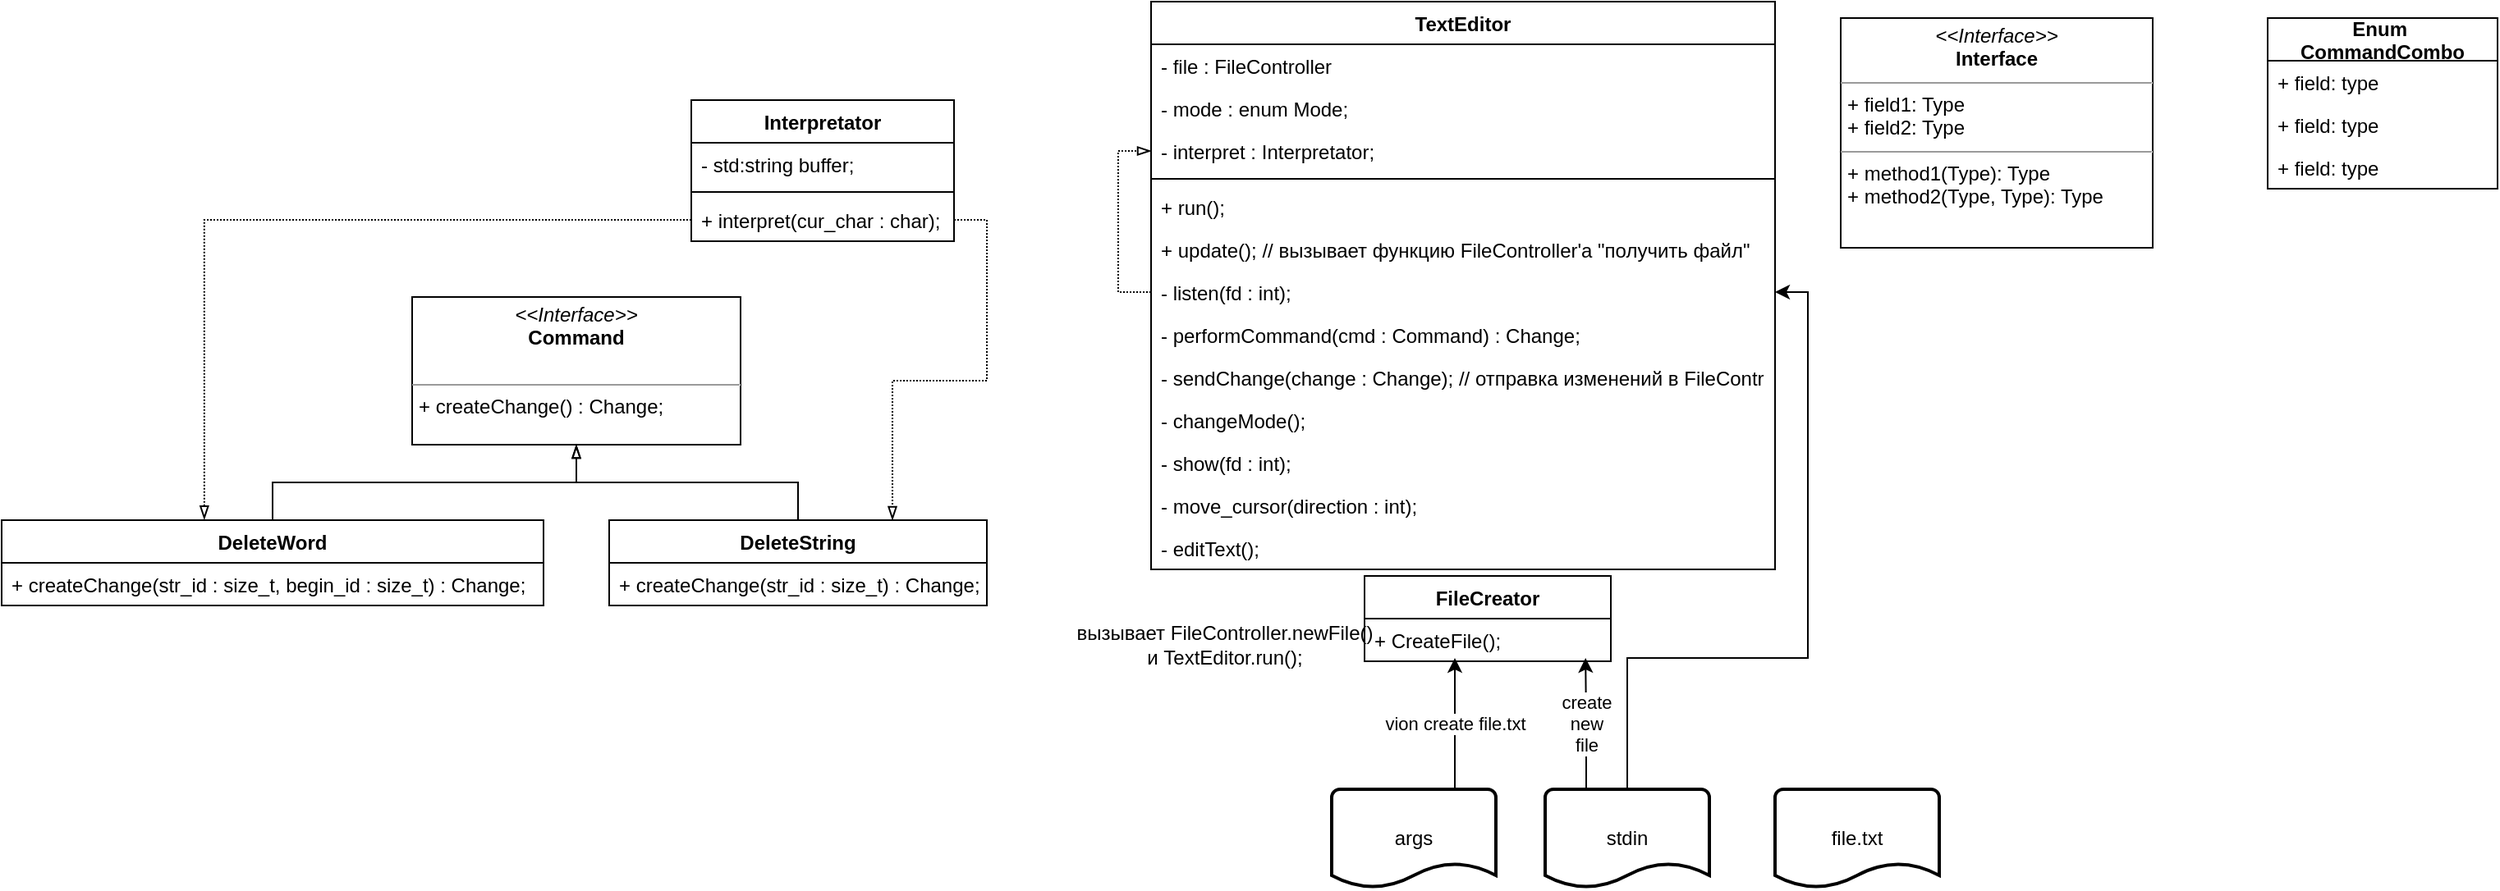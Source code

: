 <mxfile version="13.9.3" type="github">
  <diagram name="Page-1" id="c4acf3e9-155e-7222-9cf6-157b1a14988f">
    <mxGraphModel dx="2653" dy="543" grid="1" gridSize="10" guides="1" tooltips="1" connect="1" arrows="1" fold="1" page="1" pageScale="1" pageWidth="850" pageHeight="1100" background="#ffffff" math="0" shadow="0">
      <root>
        <mxCell id="0" />
        <mxCell id="1" parent="0" />
        <mxCell id="5d2195bd80daf111-18" value="&lt;p style=&quot;margin:0px;margin-top:4px;text-align:center;&quot;&gt;&lt;i&gt;&amp;lt;&amp;lt;Interface&amp;gt;&amp;gt;&lt;/i&gt;&lt;br/&gt;&lt;b&gt;Interface&lt;/b&gt;&lt;/p&gt;&lt;hr size=&quot;1&quot;/&gt;&lt;p style=&quot;margin:0px;margin-left:4px;&quot;&gt;+ field1: Type&lt;br/&gt;+ field2: Type&lt;/p&gt;&lt;hr size=&quot;1&quot;/&gt;&lt;p style=&quot;margin:0px;margin-left:4px;&quot;&gt;+ method1(Type): Type&lt;br/&gt;+ method2(Type, Type): Type&lt;/p&gt;" style="verticalAlign=top;align=left;overflow=fill;fontSize=12;fontFamily=Helvetica;html=1;rounded=0;shadow=0;comic=0;labelBackgroundColor=none;strokeWidth=1" parent="1" vertex="1">
          <mxGeometry x="260" y="10" width="190" height="140" as="geometry" />
        </mxCell>
        <mxCell id="VCcq0XsR7xSi-hLQ08Bg-1" value="FileCreator" style="swimlane;fontStyle=1;align=center;verticalAlign=top;childLayout=stackLayout;horizontal=1;startSize=26;horizontalStack=0;resizeParent=1;resizeParentMax=0;resizeLast=0;collapsible=1;marginBottom=0;" vertex="1" parent="1">
          <mxGeometry x="-30" y="350" width="150" height="52" as="geometry" />
        </mxCell>
        <mxCell id="VCcq0XsR7xSi-hLQ08Bg-4" value="+ CreateFile();" style="text;strokeColor=none;fillColor=none;align=left;verticalAlign=top;spacingLeft=4;spacingRight=4;overflow=hidden;rotatable=0;points=[[0,0.5],[1,0.5]];portConstraint=eastwest;" vertex="1" parent="VCcq0XsR7xSi-hLQ08Bg-1">
          <mxGeometry y="26" width="150" height="26" as="geometry" />
        </mxCell>
        <mxCell id="VCcq0XsR7xSi-hLQ08Bg-8" value="create&lt;br&gt;new&lt;br&gt;file" style="edgeStyle=orthogonalEdgeStyle;rounded=0;orthogonalLoop=1;jettySize=auto;html=1;exitX=0.25;exitY=0;exitDx=0;exitDy=0;exitPerimeter=0;" edge="1" parent="1" source="VCcq0XsR7xSi-hLQ08Bg-5">
          <mxGeometry relative="1" as="geometry">
            <mxPoint x="104.588" y="400" as="targetPoint" />
          </mxGeometry>
        </mxCell>
        <mxCell id="VCcq0XsR7xSi-hLQ08Bg-25" style="edgeStyle=orthogonalEdgeStyle;rounded=0;orthogonalLoop=1;jettySize=auto;html=1;exitX=0.5;exitY=0;exitDx=0;exitDy=0;exitPerimeter=0;entryX=1;entryY=0.5;entryDx=0;entryDy=0;" edge="1" parent="1" source="VCcq0XsR7xSi-hLQ08Bg-5" target="VCcq0XsR7xSi-hLQ08Bg-17">
          <mxGeometry relative="1" as="geometry">
            <Array as="points">
              <mxPoint x="130" y="400" />
              <mxPoint x="240" y="400" />
              <mxPoint x="240" y="177" />
            </Array>
          </mxGeometry>
        </mxCell>
        <mxCell id="VCcq0XsR7xSi-hLQ08Bg-5" value="stdin" style="strokeWidth=2;html=1;shape=mxgraph.flowchart.document2;whiteSpace=wrap;size=0.25;" vertex="1" parent="1">
          <mxGeometry x="80" y="480" width="100" height="60" as="geometry" />
        </mxCell>
        <mxCell id="VCcq0XsR7xSi-hLQ08Bg-6" value="file.txt" style="strokeWidth=2;html=1;shape=mxgraph.flowchart.document2;whiteSpace=wrap;size=0.25;" vertex="1" parent="1">
          <mxGeometry x="220" y="480" width="100" height="60" as="geometry" />
        </mxCell>
        <mxCell id="VCcq0XsR7xSi-hLQ08Bg-7" value="вызывает FileController.newFile() и TextEditor.run();" style="text;html=1;strokeColor=none;fillColor=none;align=center;verticalAlign=middle;whiteSpace=wrap;rounded=0;" vertex="1" parent="1">
          <mxGeometry x="-210" y="382" width="190" height="20" as="geometry" />
        </mxCell>
        <mxCell id="VCcq0XsR7xSi-hLQ08Bg-11" value="vion create file.txt" style="edgeStyle=orthogonalEdgeStyle;rounded=0;orthogonalLoop=1;jettySize=auto;html=1;exitX=0.75;exitY=0;exitDx=0;exitDy=0;exitPerimeter=0;" edge="1" parent="1" source="VCcq0XsR7xSi-hLQ08Bg-10">
          <mxGeometry relative="1" as="geometry">
            <mxPoint x="25" y="400" as="targetPoint" />
          </mxGeometry>
        </mxCell>
        <mxCell id="VCcq0XsR7xSi-hLQ08Bg-10" value="args" style="strokeWidth=2;html=1;shape=mxgraph.flowchart.document2;whiteSpace=wrap;size=0.25;" vertex="1" parent="1">
          <mxGeometry x="-50" y="480" width="100" height="60" as="geometry" />
        </mxCell>
        <mxCell id="VCcq0XsR7xSi-hLQ08Bg-12" value="TextEditor" style="swimlane;fontStyle=1;align=center;verticalAlign=top;childLayout=stackLayout;horizontal=1;startSize=26;horizontalStack=0;resizeParent=1;resizeParentMax=0;resizeLast=0;collapsible=1;marginBottom=0;" vertex="1" parent="1">
          <mxGeometry x="-160" width="380" height="346" as="geometry" />
        </mxCell>
        <mxCell id="VCcq0XsR7xSi-hLQ08Bg-13" value="- file : FileController" style="text;strokeColor=none;fillColor=none;align=left;verticalAlign=top;spacingLeft=4;spacingRight=4;overflow=hidden;rotatable=0;points=[[0,0.5],[1,0.5]];portConstraint=eastwest;" vertex="1" parent="VCcq0XsR7xSi-hLQ08Bg-12">
          <mxGeometry y="26" width="380" height="26" as="geometry" />
        </mxCell>
        <mxCell id="VCcq0XsR7xSi-hLQ08Bg-20" value="- mode : enum Mode;" style="text;strokeColor=none;fillColor=none;align=left;verticalAlign=top;spacingLeft=4;spacingRight=4;overflow=hidden;rotatable=0;points=[[0,0.5],[1,0.5]];portConstraint=eastwest;" vertex="1" parent="VCcq0XsR7xSi-hLQ08Bg-12">
          <mxGeometry y="52" width="380" height="26" as="geometry" />
        </mxCell>
        <mxCell id="VCcq0XsR7xSi-hLQ08Bg-49" value="- interpret : Interpretator;" style="text;strokeColor=none;fillColor=none;align=left;verticalAlign=top;spacingLeft=4;spacingRight=4;overflow=hidden;rotatable=0;points=[[0,0.5],[1,0.5]];portConstraint=eastwest;" vertex="1" parent="VCcq0XsR7xSi-hLQ08Bg-12">
          <mxGeometry y="78" width="380" height="26" as="geometry" />
        </mxCell>
        <mxCell id="VCcq0XsR7xSi-hLQ08Bg-14" value="" style="line;strokeWidth=1;fillColor=none;align=left;verticalAlign=middle;spacingTop=-1;spacingLeft=3;spacingRight=3;rotatable=0;labelPosition=right;points=[];portConstraint=eastwest;" vertex="1" parent="VCcq0XsR7xSi-hLQ08Bg-12">
          <mxGeometry y="104" width="380" height="8" as="geometry" />
        </mxCell>
        <mxCell id="VCcq0XsR7xSi-hLQ08Bg-15" value="+ run();" style="text;strokeColor=none;fillColor=none;align=left;verticalAlign=top;spacingLeft=4;spacingRight=4;overflow=hidden;rotatable=0;points=[[0,0.5],[1,0.5]];portConstraint=eastwest;" vertex="1" parent="VCcq0XsR7xSi-hLQ08Bg-12">
          <mxGeometry y="112" width="380" height="26" as="geometry" />
        </mxCell>
        <mxCell id="VCcq0XsR7xSi-hLQ08Bg-23" value="+ update(); // вызывает функцию FileController&#39;а &quot;получить файл&quot;" style="text;strokeColor=none;fillColor=none;align=left;verticalAlign=top;spacingLeft=4;spacingRight=4;overflow=hidden;rotatable=0;points=[[0,0.5],[1,0.5]];portConstraint=eastwest;" vertex="1" parent="VCcq0XsR7xSi-hLQ08Bg-12">
          <mxGeometry y="138" width="380" height="26" as="geometry" />
        </mxCell>
        <mxCell id="VCcq0XsR7xSi-hLQ08Bg-50" style="edgeStyle=orthogonalEdgeStyle;rounded=0;orthogonalLoop=1;jettySize=auto;html=1;exitX=0;exitY=0.5;exitDx=0;exitDy=0;entryX=0;entryY=0.5;entryDx=0;entryDy=0;dashed=1;dashPattern=1 1;endArrow=blockThin;endFill=0;" edge="1" parent="VCcq0XsR7xSi-hLQ08Bg-12" source="VCcq0XsR7xSi-hLQ08Bg-17" target="VCcq0XsR7xSi-hLQ08Bg-49">
          <mxGeometry relative="1" as="geometry" />
        </mxCell>
        <mxCell id="VCcq0XsR7xSi-hLQ08Bg-17" value="- listen(fd : int);" style="text;strokeColor=none;fillColor=none;align=left;verticalAlign=top;spacingLeft=4;spacingRight=4;overflow=hidden;rotatable=0;points=[[0,0.5],[1,0.5]];portConstraint=eastwest;" vertex="1" parent="VCcq0XsR7xSi-hLQ08Bg-12">
          <mxGeometry y="164" width="380" height="26" as="geometry" />
        </mxCell>
        <mxCell id="VCcq0XsR7xSi-hLQ08Bg-19" value="- performCommand(cmd : Command) : Change;" style="text;strokeColor=none;fillColor=none;align=left;verticalAlign=top;spacingLeft=4;spacingRight=4;overflow=hidden;rotatable=0;points=[[0,0.5],[1,0.5]];portConstraint=eastwest;" vertex="1" parent="VCcq0XsR7xSi-hLQ08Bg-12">
          <mxGeometry y="190" width="380" height="26" as="geometry" />
        </mxCell>
        <mxCell id="VCcq0XsR7xSi-hLQ08Bg-37" value="- sendChange(change : Change); // отправка изменений в FileContr" style="text;strokeColor=none;fillColor=none;align=left;verticalAlign=top;spacingLeft=4;spacingRight=4;overflow=hidden;rotatable=0;points=[[0,0.5],[1,0.5]];portConstraint=eastwest;" vertex="1" parent="VCcq0XsR7xSi-hLQ08Bg-12">
          <mxGeometry y="216" width="380" height="26" as="geometry" />
        </mxCell>
        <mxCell id="VCcq0XsR7xSi-hLQ08Bg-21" value="- changeMode();" style="text;strokeColor=none;fillColor=none;align=left;verticalAlign=top;spacingLeft=4;spacingRight=4;overflow=hidden;rotatable=0;points=[[0,0.5],[1,0.5]];portConstraint=eastwest;" vertex="1" parent="VCcq0XsR7xSi-hLQ08Bg-12">
          <mxGeometry y="242" width="380" height="26" as="geometry" />
        </mxCell>
        <mxCell id="VCcq0XsR7xSi-hLQ08Bg-18" value="- show(fd : int);" style="text;strokeColor=none;fillColor=none;align=left;verticalAlign=top;spacingLeft=4;spacingRight=4;overflow=hidden;rotatable=0;points=[[0,0.5],[1,0.5]];portConstraint=eastwest;" vertex="1" parent="VCcq0XsR7xSi-hLQ08Bg-12">
          <mxGeometry y="268" width="380" height="26" as="geometry" />
        </mxCell>
        <mxCell id="VCcq0XsR7xSi-hLQ08Bg-16" value="- move_cursor(direction : int);" style="text;strokeColor=none;fillColor=none;align=left;verticalAlign=top;spacingLeft=4;spacingRight=4;overflow=hidden;rotatable=0;points=[[0,0.5],[1,0.5]];portConstraint=eastwest;" vertex="1" parent="VCcq0XsR7xSi-hLQ08Bg-12">
          <mxGeometry y="294" width="380" height="26" as="geometry" />
        </mxCell>
        <mxCell id="VCcq0XsR7xSi-hLQ08Bg-22" value="- editText();" style="text;strokeColor=none;fillColor=none;align=left;verticalAlign=top;spacingLeft=4;spacingRight=4;overflow=hidden;rotatable=0;points=[[0,0.5],[1,0.5]];portConstraint=eastwest;" vertex="1" parent="VCcq0XsR7xSi-hLQ08Bg-12">
          <mxGeometry y="320" width="380" height="26" as="geometry" />
        </mxCell>
        <mxCell id="VCcq0XsR7xSi-hLQ08Bg-34" style="edgeStyle=orthogonalEdgeStyle;rounded=0;orthogonalLoop=1;jettySize=auto;html=1;exitX=0.5;exitY=0;exitDx=0;exitDy=0;entryX=0.5;entryY=1;entryDx=0;entryDy=0;endArrow=blockThin;endFill=0;" edge="1" parent="1" source="VCcq0XsR7xSi-hLQ08Bg-27" target="VCcq0XsR7xSi-hLQ08Bg-33">
          <mxGeometry relative="1" as="geometry" />
        </mxCell>
        <mxCell id="VCcq0XsR7xSi-hLQ08Bg-27" value="DeleteString" style="swimlane;fontStyle=1;align=center;verticalAlign=top;childLayout=stackLayout;horizontal=1;startSize=26;horizontalStack=0;resizeParent=1;resizeParentMax=0;resizeLast=0;collapsible=1;marginBottom=0;" vertex="1" parent="1">
          <mxGeometry x="-490" y="316" width="230" height="52" as="geometry" />
        </mxCell>
        <mxCell id="VCcq0XsR7xSi-hLQ08Bg-30" value="+ createChange(str_id : size_t) : Change;" style="text;strokeColor=none;fillColor=none;align=left;verticalAlign=top;spacingLeft=4;spacingRight=4;overflow=hidden;rotatable=0;points=[[0,0.5],[1,0.5]];portConstraint=eastwest;" vertex="1" parent="VCcq0XsR7xSi-hLQ08Bg-27">
          <mxGeometry y="26" width="230" height="26" as="geometry" />
        </mxCell>
        <mxCell id="VCcq0XsR7xSi-hLQ08Bg-35" style="edgeStyle=orthogonalEdgeStyle;rounded=0;orthogonalLoop=1;jettySize=auto;html=1;exitX=0.5;exitY=0;exitDx=0;exitDy=0;endArrow=blockThin;endFill=0;" edge="1" parent="1" source="VCcq0XsR7xSi-hLQ08Bg-31" target="VCcq0XsR7xSi-hLQ08Bg-33">
          <mxGeometry relative="1" as="geometry" />
        </mxCell>
        <mxCell id="VCcq0XsR7xSi-hLQ08Bg-31" value="DeleteWord" style="swimlane;fontStyle=1;align=center;verticalAlign=top;childLayout=stackLayout;horizontal=1;startSize=26;horizontalStack=0;resizeParent=1;resizeParentMax=0;resizeLast=0;collapsible=1;marginBottom=0;" vertex="1" parent="1">
          <mxGeometry x="-860" y="316" width="330" height="52" as="geometry" />
        </mxCell>
        <mxCell id="VCcq0XsR7xSi-hLQ08Bg-32" value="+ createChange(str_id : size_t, begin_id : size_t) : Change;" style="text;strokeColor=none;fillColor=none;align=left;verticalAlign=top;spacingLeft=4;spacingRight=4;overflow=hidden;rotatable=0;points=[[0,0.5],[1,0.5]];portConstraint=eastwest;" vertex="1" parent="VCcq0XsR7xSi-hLQ08Bg-31">
          <mxGeometry y="26" width="330" height="26" as="geometry" />
        </mxCell>
        <mxCell id="VCcq0XsR7xSi-hLQ08Bg-33" value="&lt;p style=&quot;margin: 0px ; margin-top: 4px ; text-align: center&quot;&gt;&lt;i&gt;&amp;lt;&amp;lt;Interface&amp;gt;&amp;gt;&lt;/i&gt;&lt;br&gt;&lt;b&gt;Command&lt;/b&gt;&lt;/p&gt;&lt;br&gt;&lt;hr size=&quot;1&quot;&gt;&lt;p style=&quot;margin: 0px ; margin-left: 4px&quot;&gt;+ createChange() : Change;&lt;/p&gt;" style="verticalAlign=top;align=left;overflow=fill;fontSize=12;fontFamily=Helvetica;html=1;rounded=0;shadow=0;comic=0;labelBackgroundColor=none;strokeWidth=1" vertex="1" parent="1">
          <mxGeometry x="-610" y="180" width="200" height="90" as="geometry" />
        </mxCell>
        <mxCell id="VCcq0XsR7xSi-hLQ08Bg-36" value="" style="shape=image;html=1;verticalAlign=top;verticalLabelPosition=bottom;labelBackgroundColor=#ffffff;imageAspect=0;aspect=fixed;image=https://cdn4.iconfinder.com/data/icons/essential-app-1/16/dot-more-menu-hide-128.png" vertex="1" parent="1">
          <mxGeometry x="-525" y="326" width="30" height="30" as="geometry" />
        </mxCell>
        <mxCell id="VCcq0XsR7xSi-hLQ08Bg-39" value="Interpretator" style="swimlane;fontStyle=1;align=center;verticalAlign=top;childLayout=stackLayout;horizontal=1;startSize=26;horizontalStack=0;resizeParent=1;resizeParentMax=0;resizeLast=0;collapsible=1;marginBottom=0;" vertex="1" parent="1">
          <mxGeometry x="-440" y="60" width="160" height="86" as="geometry" />
        </mxCell>
        <mxCell id="VCcq0XsR7xSi-hLQ08Bg-40" value="- std:string buffer;" style="text;strokeColor=none;fillColor=none;align=left;verticalAlign=top;spacingLeft=4;spacingRight=4;overflow=hidden;rotatable=0;points=[[0,0.5],[1,0.5]];portConstraint=eastwest;" vertex="1" parent="VCcq0XsR7xSi-hLQ08Bg-39">
          <mxGeometry y="26" width="160" height="26" as="geometry" />
        </mxCell>
        <mxCell id="VCcq0XsR7xSi-hLQ08Bg-41" value="" style="line;strokeWidth=1;fillColor=none;align=left;verticalAlign=middle;spacingTop=-1;spacingLeft=3;spacingRight=3;rotatable=0;labelPosition=right;points=[];portConstraint=eastwest;" vertex="1" parent="VCcq0XsR7xSi-hLQ08Bg-39">
          <mxGeometry y="52" width="160" height="8" as="geometry" />
        </mxCell>
        <mxCell id="VCcq0XsR7xSi-hLQ08Bg-42" value="+ interpret(cur_char : char);" style="text;strokeColor=none;fillColor=none;align=left;verticalAlign=top;spacingLeft=4;spacingRight=4;overflow=hidden;rotatable=0;points=[[0,0.5],[1,0.5]];portConstraint=eastwest;" vertex="1" parent="VCcq0XsR7xSi-hLQ08Bg-39">
          <mxGeometry y="60" width="160" height="26" as="geometry" />
        </mxCell>
        <mxCell id="VCcq0XsR7xSi-hLQ08Bg-43" value="Enum &#xa;CommandCombo" style="swimlane;fontStyle=1;childLayout=stackLayout;horizontal=1;startSize=26;fillColor=none;horizontalStack=0;resizeParent=1;resizeParentMax=0;resizeLast=0;collapsible=1;marginBottom=0;" vertex="1" parent="1">
          <mxGeometry x="520" y="10" width="140" height="104" as="geometry" />
        </mxCell>
        <mxCell id="VCcq0XsR7xSi-hLQ08Bg-44" value="+ field: type" style="text;strokeColor=none;fillColor=none;align=left;verticalAlign=top;spacingLeft=4;spacingRight=4;overflow=hidden;rotatable=0;points=[[0,0.5],[1,0.5]];portConstraint=eastwest;" vertex="1" parent="VCcq0XsR7xSi-hLQ08Bg-43">
          <mxGeometry y="26" width="140" height="26" as="geometry" />
        </mxCell>
        <mxCell id="VCcq0XsR7xSi-hLQ08Bg-45" value="+ field: type" style="text;strokeColor=none;fillColor=none;align=left;verticalAlign=top;spacingLeft=4;spacingRight=4;overflow=hidden;rotatable=0;points=[[0,0.5],[1,0.5]];portConstraint=eastwest;" vertex="1" parent="VCcq0XsR7xSi-hLQ08Bg-43">
          <mxGeometry y="52" width="140" height="26" as="geometry" />
        </mxCell>
        <mxCell id="VCcq0XsR7xSi-hLQ08Bg-46" value="+ field: type" style="text;strokeColor=none;fillColor=none;align=left;verticalAlign=top;spacingLeft=4;spacingRight=4;overflow=hidden;rotatable=0;points=[[0,0.5],[1,0.5]];portConstraint=eastwest;" vertex="1" parent="VCcq0XsR7xSi-hLQ08Bg-43">
          <mxGeometry y="78" width="140" height="26" as="geometry" />
        </mxCell>
        <mxCell id="VCcq0XsR7xSi-hLQ08Bg-47" style="edgeStyle=orthogonalEdgeStyle;rounded=0;orthogonalLoop=1;jettySize=auto;html=1;exitX=1;exitY=0.5;exitDx=0;exitDy=0;entryX=0.75;entryY=0;entryDx=0;entryDy=0;endArrow=blockThin;endFill=0;dashed=1;dashPattern=1 1;" edge="1" parent="1" source="VCcq0XsR7xSi-hLQ08Bg-42" target="VCcq0XsR7xSi-hLQ08Bg-27">
          <mxGeometry relative="1" as="geometry" />
        </mxCell>
        <mxCell id="VCcq0XsR7xSi-hLQ08Bg-48" style="edgeStyle=orthogonalEdgeStyle;rounded=0;orthogonalLoop=1;jettySize=auto;html=1;exitX=0;exitY=0.5;exitDx=0;exitDy=0;entryX=0.374;entryY=-0.007;entryDx=0;entryDy=0;entryPerimeter=0;endArrow=blockThin;endFill=0;dashed=1;dashPattern=1 1;" edge="1" parent="1" source="VCcq0XsR7xSi-hLQ08Bg-42" target="VCcq0XsR7xSi-hLQ08Bg-31">
          <mxGeometry relative="1" as="geometry" />
        </mxCell>
      </root>
    </mxGraphModel>
  </diagram>
</mxfile>
